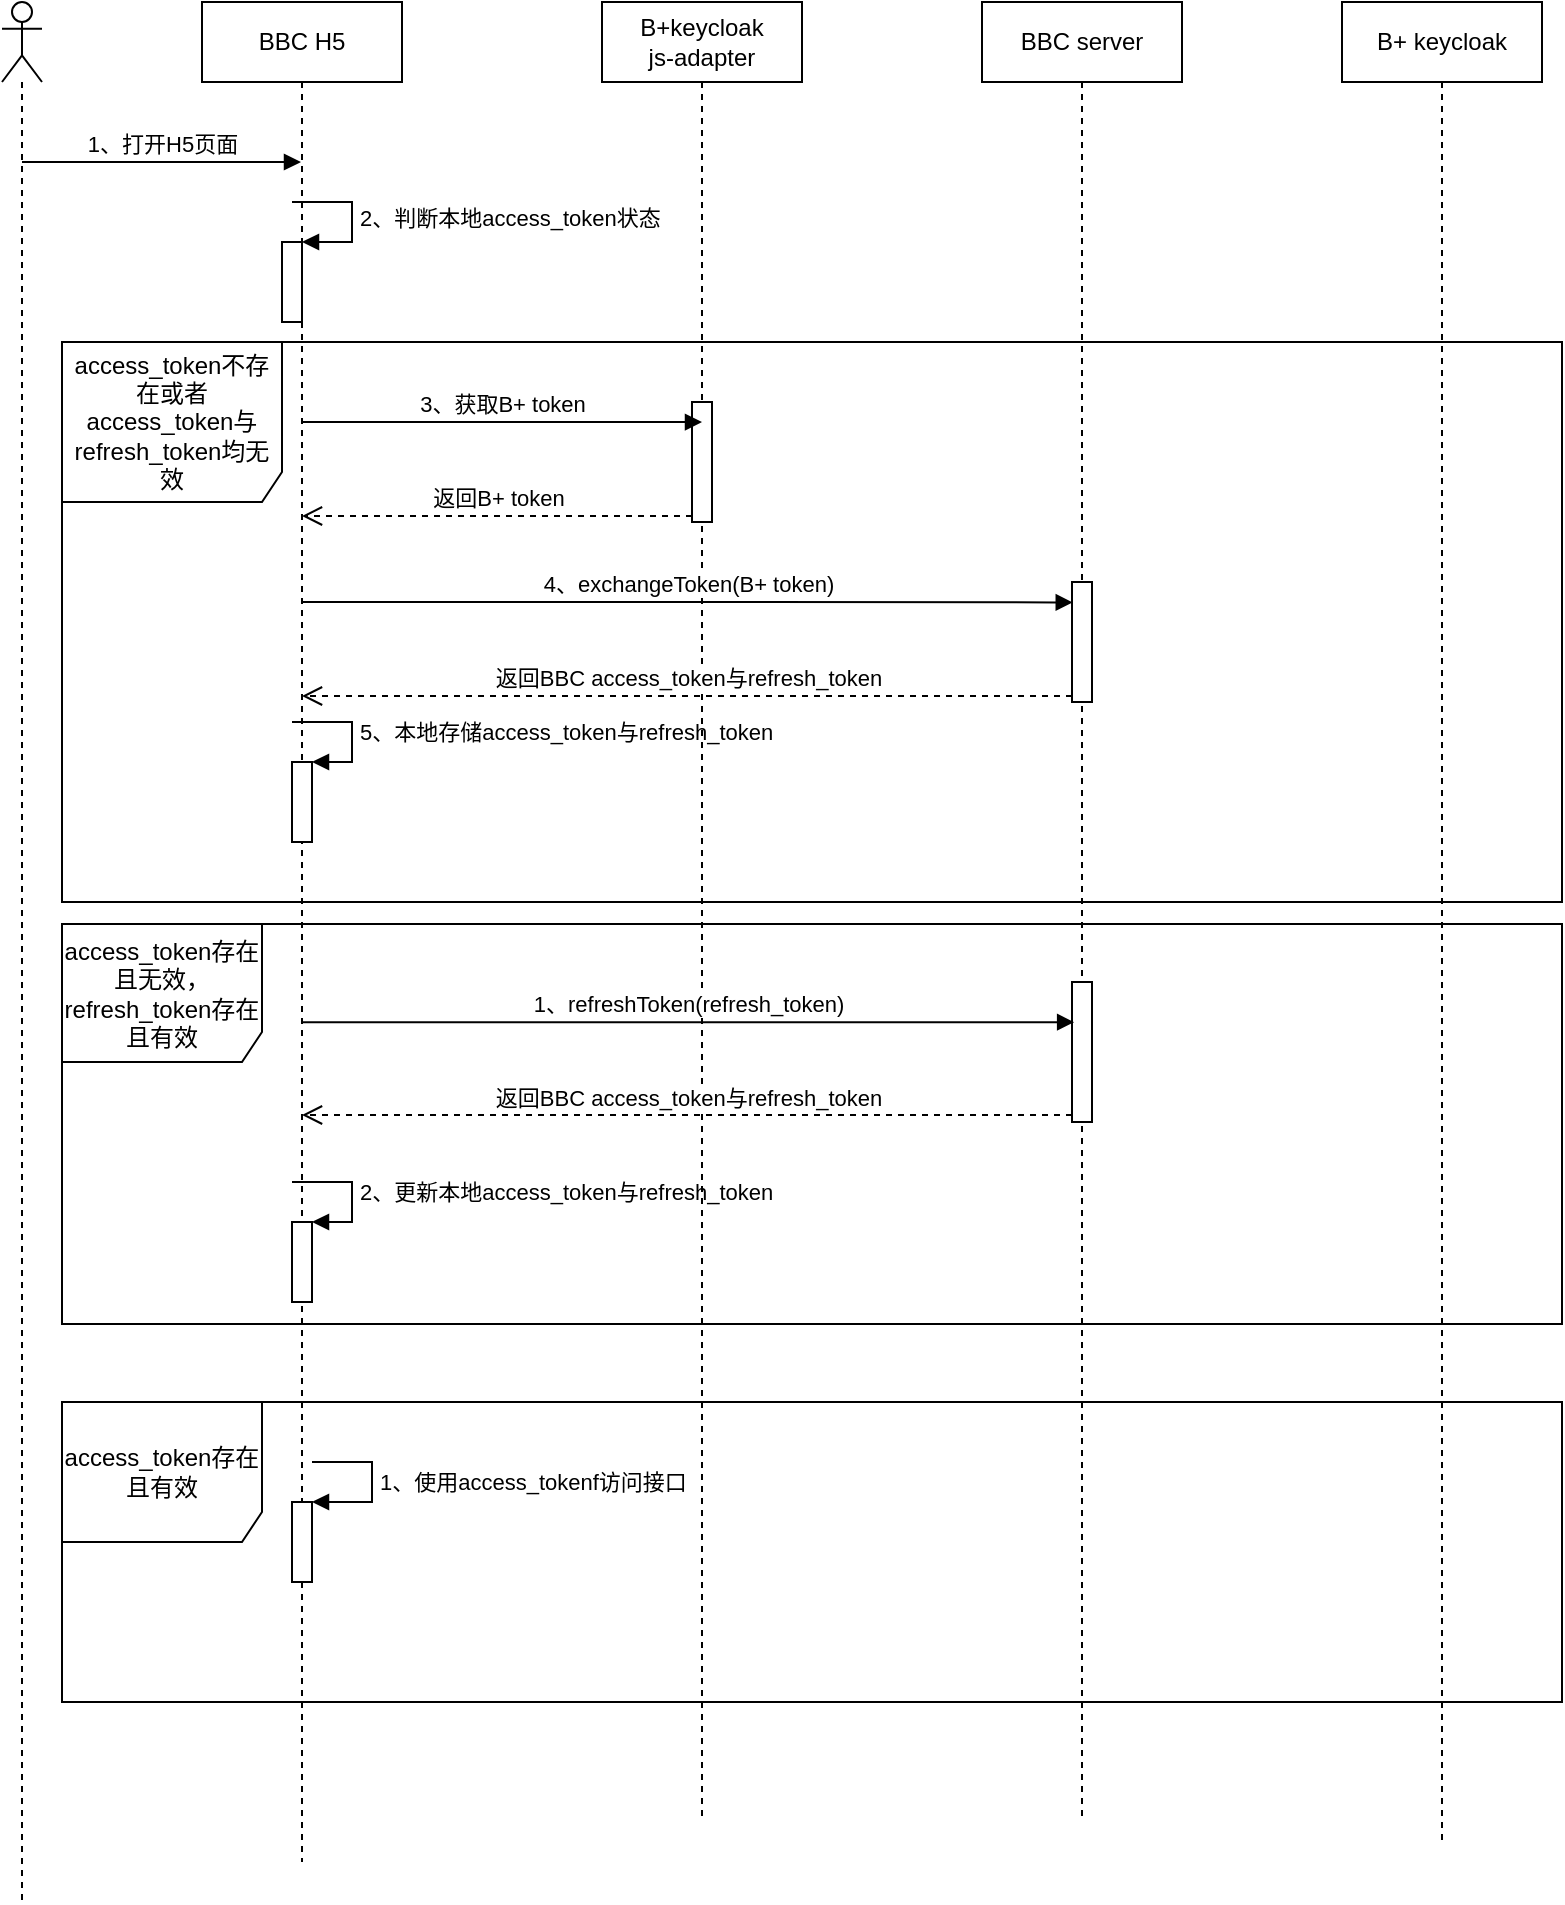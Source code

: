 <mxfile version="18.0.2" type="github">
  <diagram id="PRKhpi9L-GKNym-bmFVy" name="BBC 授权流程">
    <mxGraphModel dx="1146" dy="526" grid="1" gridSize="10" guides="1" tooltips="1" connect="1" arrows="1" fold="1" page="1" pageScale="1" pageWidth="827" pageHeight="1169" math="0" shadow="0">
      <root>
        <mxCell id="0" />
        <mxCell id="1" parent="0" />
        <mxCell id="5mGRBhzcxQp1p8P0sasg-30" value="access_token存在且无效，refresh_token存在且有效" style="shape=umlFrame;whiteSpace=wrap;html=1;width=100;height=69;" vertex="1" parent="1">
          <mxGeometry x="70" y="501" width="750" height="200" as="geometry" />
        </mxCell>
        <mxCell id="5mGRBhzcxQp1p8P0sasg-10" value="access_token不存在或者access_token与refresh_token均无效" style="shape=umlFrame;whiteSpace=wrap;html=1;width=110;height=80;" vertex="1" parent="1">
          <mxGeometry x="70" y="210" width="750" height="280" as="geometry" />
        </mxCell>
        <mxCell id="5mGRBhzcxQp1p8P0sasg-1" value="BBC H5" style="shape=umlLifeline;perimeter=lifelinePerimeter;whiteSpace=wrap;html=1;container=1;collapsible=0;recursiveResize=0;outlineConnect=0;" vertex="1" parent="1">
          <mxGeometry x="140" y="40" width="100" height="930" as="geometry" />
        </mxCell>
        <mxCell id="5mGRBhzcxQp1p8P0sasg-7" value="" style="html=1;points=[];perimeter=orthogonalPerimeter;" vertex="1" parent="5mGRBhzcxQp1p8P0sasg-1">
          <mxGeometry x="40" y="120" width="10" height="40" as="geometry" />
        </mxCell>
        <mxCell id="5mGRBhzcxQp1p8P0sasg-8" value="2、判断本地access_token状态" style="edgeStyle=orthogonalEdgeStyle;html=1;align=left;spacingLeft=2;endArrow=block;rounded=0;entryX=1;entryY=0;" edge="1" target="5mGRBhzcxQp1p8P0sasg-7" parent="5mGRBhzcxQp1p8P0sasg-1">
          <mxGeometry relative="1" as="geometry">
            <mxPoint x="45" y="100" as="sourcePoint" />
            <Array as="points">
              <mxPoint x="75" y="100" />
            </Array>
          </mxGeometry>
        </mxCell>
        <mxCell id="5mGRBhzcxQp1p8P0sasg-22" value="" style="html=1;points=[];perimeter=orthogonalPerimeter;" vertex="1" parent="5mGRBhzcxQp1p8P0sasg-1">
          <mxGeometry x="45" y="380" width="10" height="40" as="geometry" />
        </mxCell>
        <mxCell id="5mGRBhzcxQp1p8P0sasg-23" value="5、本地存储access_token与refresh_token" style="edgeStyle=orthogonalEdgeStyle;html=1;align=left;spacingLeft=2;endArrow=block;rounded=0;entryX=1;entryY=0;" edge="1" target="5mGRBhzcxQp1p8P0sasg-22" parent="5mGRBhzcxQp1p8P0sasg-1">
          <mxGeometry relative="1" as="geometry">
            <mxPoint x="45" y="360" as="sourcePoint" />
            <Array as="points">
              <mxPoint x="45" y="360" />
              <mxPoint x="75" y="360" />
              <mxPoint x="75" y="380" />
            </Array>
          </mxGeometry>
        </mxCell>
        <mxCell id="5mGRBhzcxQp1p8P0sasg-35" value="" style="html=1;points=[];perimeter=orthogonalPerimeter;" vertex="1" parent="5mGRBhzcxQp1p8P0sasg-1">
          <mxGeometry x="45" y="610" width="10" height="40" as="geometry" />
        </mxCell>
        <mxCell id="5mGRBhzcxQp1p8P0sasg-36" value="2、更新本地access_token与refresh_token" style="edgeStyle=orthogonalEdgeStyle;html=1;align=left;spacingLeft=2;endArrow=block;rounded=0;entryX=1;entryY=0;" edge="1" target="5mGRBhzcxQp1p8P0sasg-35" parent="5mGRBhzcxQp1p8P0sasg-1">
          <mxGeometry relative="1" as="geometry">
            <mxPoint x="45" y="590" as="sourcePoint" />
            <Array as="points">
              <mxPoint x="75" y="590" />
            </Array>
          </mxGeometry>
        </mxCell>
        <mxCell id="5mGRBhzcxQp1p8P0sasg-2" value="BBC server" style="shape=umlLifeline;perimeter=lifelinePerimeter;whiteSpace=wrap;html=1;container=1;collapsible=0;recursiveResize=0;outlineConnect=0;" vertex="1" parent="1">
          <mxGeometry x="530" y="40" width="100" height="910" as="geometry" />
        </mxCell>
        <mxCell id="5mGRBhzcxQp1p8P0sasg-27" value="" style="html=1;points=[];perimeter=orthogonalPerimeter;" vertex="1" parent="5mGRBhzcxQp1p8P0sasg-2">
          <mxGeometry x="45" y="290" width="10" height="60" as="geometry" />
        </mxCell>
        <mxCell id="5mGRBhzcxQp1p8P0sasg-32" value="" style="html=1;points=[];perimeter=orthogonalPerimeter;" vertex="1" parent="5mGRBhzcxQp1p8P0sasg-2">
          <mxGeometry x="45" y="490" width="10" height="70" as="geometry" />
        </mxCell>
        <mxCell id="5mGRBhzcxQp1p8P0sasg-4" value="" style="shape=umlLifeline;participant=umlActor;perimeter=lifelinePerimeter;whiteSpace=wrap;html=1;container=1;collapsible=0;recursiveResize=0;verticalAlign=top;spacingTop=36;outlineConnect=0;" vertex="1" parent="1">
          <mxGeometry x="40" y="40" width="20" height="950" as="geometry" />
        </mxCell>
        <mxCell id="5mGRBhzcxQp1p8P0sasg-6" value="1、打开H5页面" style="html=1;verticalAlign=bottom;endArrow=block;rounded=0;" edge="1" parent="5mGRBhzcxQp1p8P0sasg-4" target="5mGRBhzcxQp1p8P0sasg-1">
          <mxGeometry width="80" relative="1" as="geometry">
            <mxPoint x="10" y="80" as="sourcePoint" />
            <mxPoint x="90" y="80" as="targetPoint" />
          </mxGeometry>
        </mxCell>
        <mxCell id="5mGRBhzcxQp1p8P0sasg-5" value="B+ keycloak" style="shape=umlLifeline;perimeter=lifelinePerimeter;whiteSpace=wrap;html=1;container=1;collapsible=0;recursiveResize=0;outlineConnect=0;" vertex="1" parent="1">
          <mxGeometry x="710" y="40" width="100" height="920" as="geometry" />
        </mxCell>
        <mxCell id="5mGRBhzcxQp1p8P0sasg-11" value="B+keycloak&lt;br&gt;js-adapter" style="shape=umlLifeline;perimeter=lifelinePerimeter;whiteSpace=wrap;html=1;container=1;collapsible=0;recursiveResize=0;outlineConnect=0;" vertex="1" parent="1">
          <mxGeometry x="340" y="40" width="100" height="910" as="geometry" />
        </mxCell>
        <mxCell id="5mGRBhzcxQp1p8P0sasg-24" value="" style="html=1;points=[];perimeter=orthogonalPerimeter;" vertex="1" parent="5mGRBhzcxQp1p8P0sasg-11">
          <mxGeometry x="45" y="200" width="10" height="60" as="geometry" />
        </mxCell>
        <mxCell id="5mGRBhzcxQp1p8P0sasg-25" value="3、获取B+ token" style="html=1;verticalAlign=bottom;endArrow=block;rounded=0;entryX=0.5;entryY=0.167;entryDx=0;entryDy=0;entryPerimeter=0;" edge="1" target="5mGRBhzcxQp1p8P0sasg-24" parent="1" source="5mGRBhzcxQp1p8P0sasg-1">
          <mxGeometry relative="1" as="geometry">
            <mxPoint x="315" y="220" as="sourcePoint" />
            <mxPoint x="390" y="230" as="targetPoint" />
          </mxGeometry>
        </mxCell>
        <mxCell id="5mGRBhzcxQp1p8P0sasg-26" value="返回B+ token" style="html=1;verticalAlign=bottom;endArrow=open;dashed=1;endSize=8;exitX=0;exitY=0.95;rounded=0;" edge="1" source="5mGRBhzcxQp1p8P0sasg-24" parent="1" target="5mGRBhzcxQp1p8P0sasg-1">
          <mxGeometry relative="1" as="geometry">
            <mxPoint x="315" y="296" as="targetPoint" />
          </mxGeometry>
        </mxCell>
        <mxCell id="5mGRBhzcxQp1p8P0sasg-28" value="4、exchangeToken(B+ token)" style="html=1;verticalAlign=bottom;endArrow=block;rounded=0;entryX=0.038;entryY=0.17;entryDx=0;entryDy=0;entryPerimeter=0;" edge="1" target="5mGRBhzcxQp1p8P0sasg-27" parent="1" source="5mGRBhzcxQp1p8P0sasg-1">
          <mxGeometry relative="1" as="geometry">
            <mxPoint x="505" y="310" as="sourcePoint" />
            <mxPoint x="580" y="340" as="targetPoint" />
            <Array as="points">
              <mxPoint x="420" y="340" />
            </Array>
          </mxGeometry>
        </mxCell>
        <mxCell id="5mGRBhzcxQp1p8P0sasg-29" value="返回BBC access_token与refresh_token" style="html=1;verticalAlign=bottom;endArrow=open;dashed=1;endSize=8;exitX=0;exitY=0.95;rounded=0;" edge="1" source="5mGRBhzcxQp1p8P0sasg-27" parent="1" target="5mGRBhzcxQp1p8P0sasg-1">
          <mxGeometry relative="1" as="geometry">
            <mxPoint x="505" y="386" as="targetPoint" />
          </mxGeometry>
        </mxCell>
        <mxCell id="5mGRBhzcxQp1p8P0sasg-31" value="access_token存在且有效" style="shape=umlFrame;whiteSpace=wrap;html=1;width=100;height=70;" vertex="1" parent="1">
          <mxGeometry x="70" y="740" width="750" height="150" as="geometry" />
        </mxCell>
        <mxCell id="5mGRBhzcxQp1p8P0sasg-33" value="1、refreshToken(refresh_token)" style="html=1;verticalAlign=bottom;endArrow=block;entryX=0.107;entryY=0.287;rounded=0;entryDx=0;entryDy=0;entryPerimeter=0;" edge="1" target="5mGRBhzcxQp1p8P0sasg-32" parent="1" source="5mGRBhzcxQp1p8P0sasg-1">
          <mxGeometry relative="1" as="geometry">
            <mxPoint x="505" y="520" as="sourcePoint" />
          </mxGeometry>
        </mxCell>
        <mxCell id="5mGRBhzcxQp1p8P0sasg-34" value="返回BBC access_token与refresh_token" style="html=1;verticalAlign=bottom;endArrow=open;dashed=1;endSize=8;exitX=0;exitY=0.95;rounded=0;" edge="1" source="5mGRBhzcxQp1p8P0sasg-32" parent="1" target="5mGRBhzcxQp1p8P0sasg-1">
          <mxGeometry relative="1" as="geometry">
            <mxPoint x="505" y="596" as="targetPoint" />
          </mxGeometry>
        </mxCell>
        <mxCell id="5mGRBhzcxQp1p8P0sasg-37" value="" style="html=1;points=[];perimeter=orthogonalPerimeter;" vertex="1" parent="1">
          <mxGeometry x="185" y="790" width="10" height="40" as="geometry" />
        </mxCell>
        <mxCell id="5mGRBhzcxQp1p8P0sasg-38" value="1、使用access_tokenf访问接口" style="edgeStyle=orthogonalEdgeStyle;html=1;align=left;spacingLeft=2;endArrow=block;rounded=0;entryX=1;entryY=0;" edge="1" target="5mGRBhzcxQp1p8P0sasg-37" parent="1">
          <mxGeometry relative="1" as="geometry">
            <mxPoint x="195" y="770" as="sourcePoint" />
            <Array as="points">
              <mxPoint x="225" y="770" />
            </Array>
          </mxGeometry>
        </mxCell>
      </root>
    </mxGraphModel>
  </diagram>
</mxfile>
